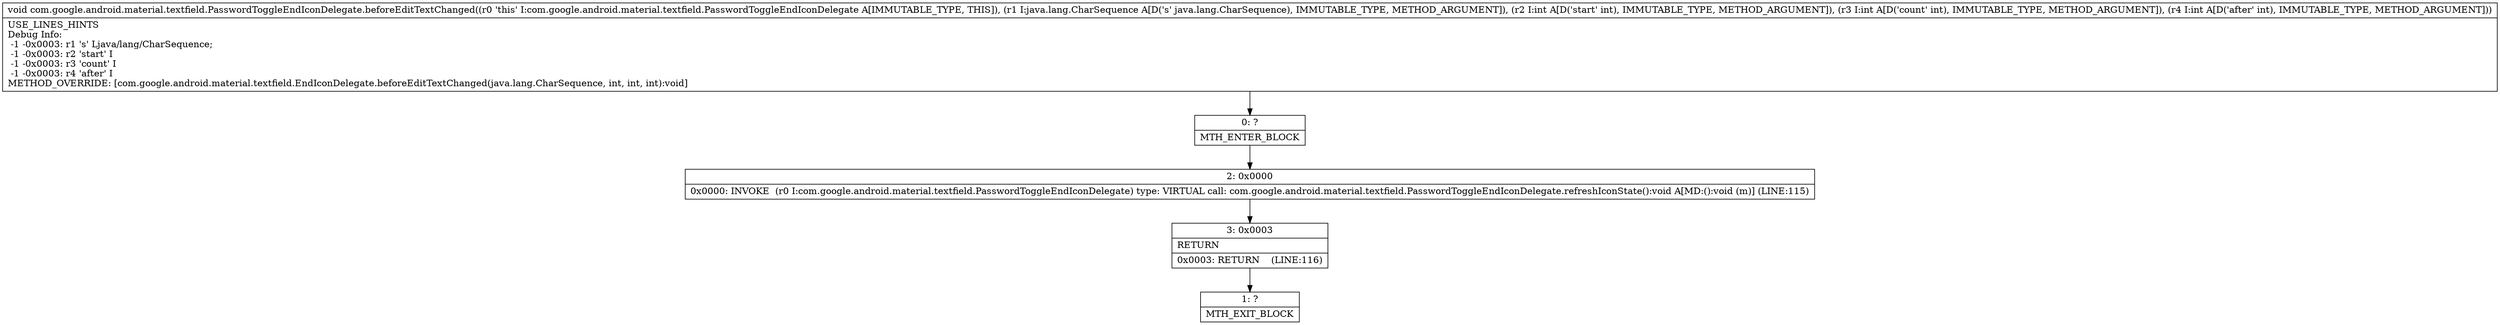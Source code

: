 digraph "CFG forcom.google.android.material.textfield.PasswordToggleEndIconDelegate.beforeEditTextChanged(Ljava\/lang\/CharSequence;III)V" {
Node_0 [shape=record,label="{0\:\ ?|MTH_ENTER_BLOCK\l}"];
Node_2 [shape=record,label="{2\:\ 0x0000|0x0000: INVOKE  (r0 I:com.google.android.material.textfield.PasswordToggleEndIconDelegate) type: VIRTUAL call: com.google.android.material.textfield.PasswordToggleEndIconDelegate.refreshIconState():void A[MD:():void (m)] (LINE:115)\l}"];
Node_3 [shape=record,label="{3\:\ 0x0003|RETURN\l|0x0003: RETURN    (LINE:116)\l}"];
Node_1 [shape=record,label="{1\:\ ?|MTH_EXIT_BLOCK\l}"];
MethodNode[shape=record,label="{void com.google.android.material.textfield.PasswordToggleEndIconDelegate.beforeEditTextChanged((r0 'this' I:com.google.android.material.textfield.PasswordToggleEndIconDelegate A[IMMUTABLE_TYPE, THIS]), (r1 I:java.lang.CharSequence A[D('s' java.lang.CharSequence), IMMUTABLE_TYPE, METHOD_ARGUMENT]), (r2 I:int A[D('start' int), IMMUTABLE_TYPE, METHOD_ARGUMENT]), (r3 I:int A[D('count' int), IMMUTABLE_TYPE, METHOD_ARGUMENT]), (r4 I:int A[D('after' int), IMMUTABLE_TYPE, METHOD_ARGUMENT]))  | USE_LINES_HINTS\lDebug Info:\l  \-1 \-0x0003: r1 's' Ljava\/lang\/CharSequence;\l  \-1 \-0x0003: r2 'start' I\l  \-1 \-0x0003: r3 'count' I\l  \-1 \-0x0003: r4 'after' I\lMETHOD_OVERRIDE: [com.google.android.material.textfield.EndIconDelegate.beforeEditTextChanged(java.lang.CharSequence, int, int, int):void]\l}"];
MethodNode -> Node_0;Node_0 -> Node_2;
Node_2 -> Node_3;
Node_3 -> Node_1;
}

